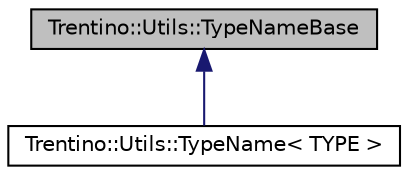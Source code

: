 digraph G
{
  edge [fontname="Helvetica",fontsize="10",labelfontname="Helvetica",labelfontsize="10"];
  node [fontname="Helvetica",fontsize="10",shape=record];
  Node1 [label="Trentino::Utils::TypeNameBase",height=0.2,width=0.4,color="black", fillcolor="grey75", style="filled" fontcolor="black"];
  Node1 -> Node2 [dir="back",color="midnightblue",fontsize="10",style="solid",fontname="Helvetica"];
  Node2 [label="Trentino::Utils::TypeName\< TYPE \>",height=0.2,width=0.4,color="black", fillcolor="white", style="filled",URL="$class_trentino_1_1_utils_1_1_type_name.html",tooltip="Class to convert type into an appropriate const char* typename."];
}
